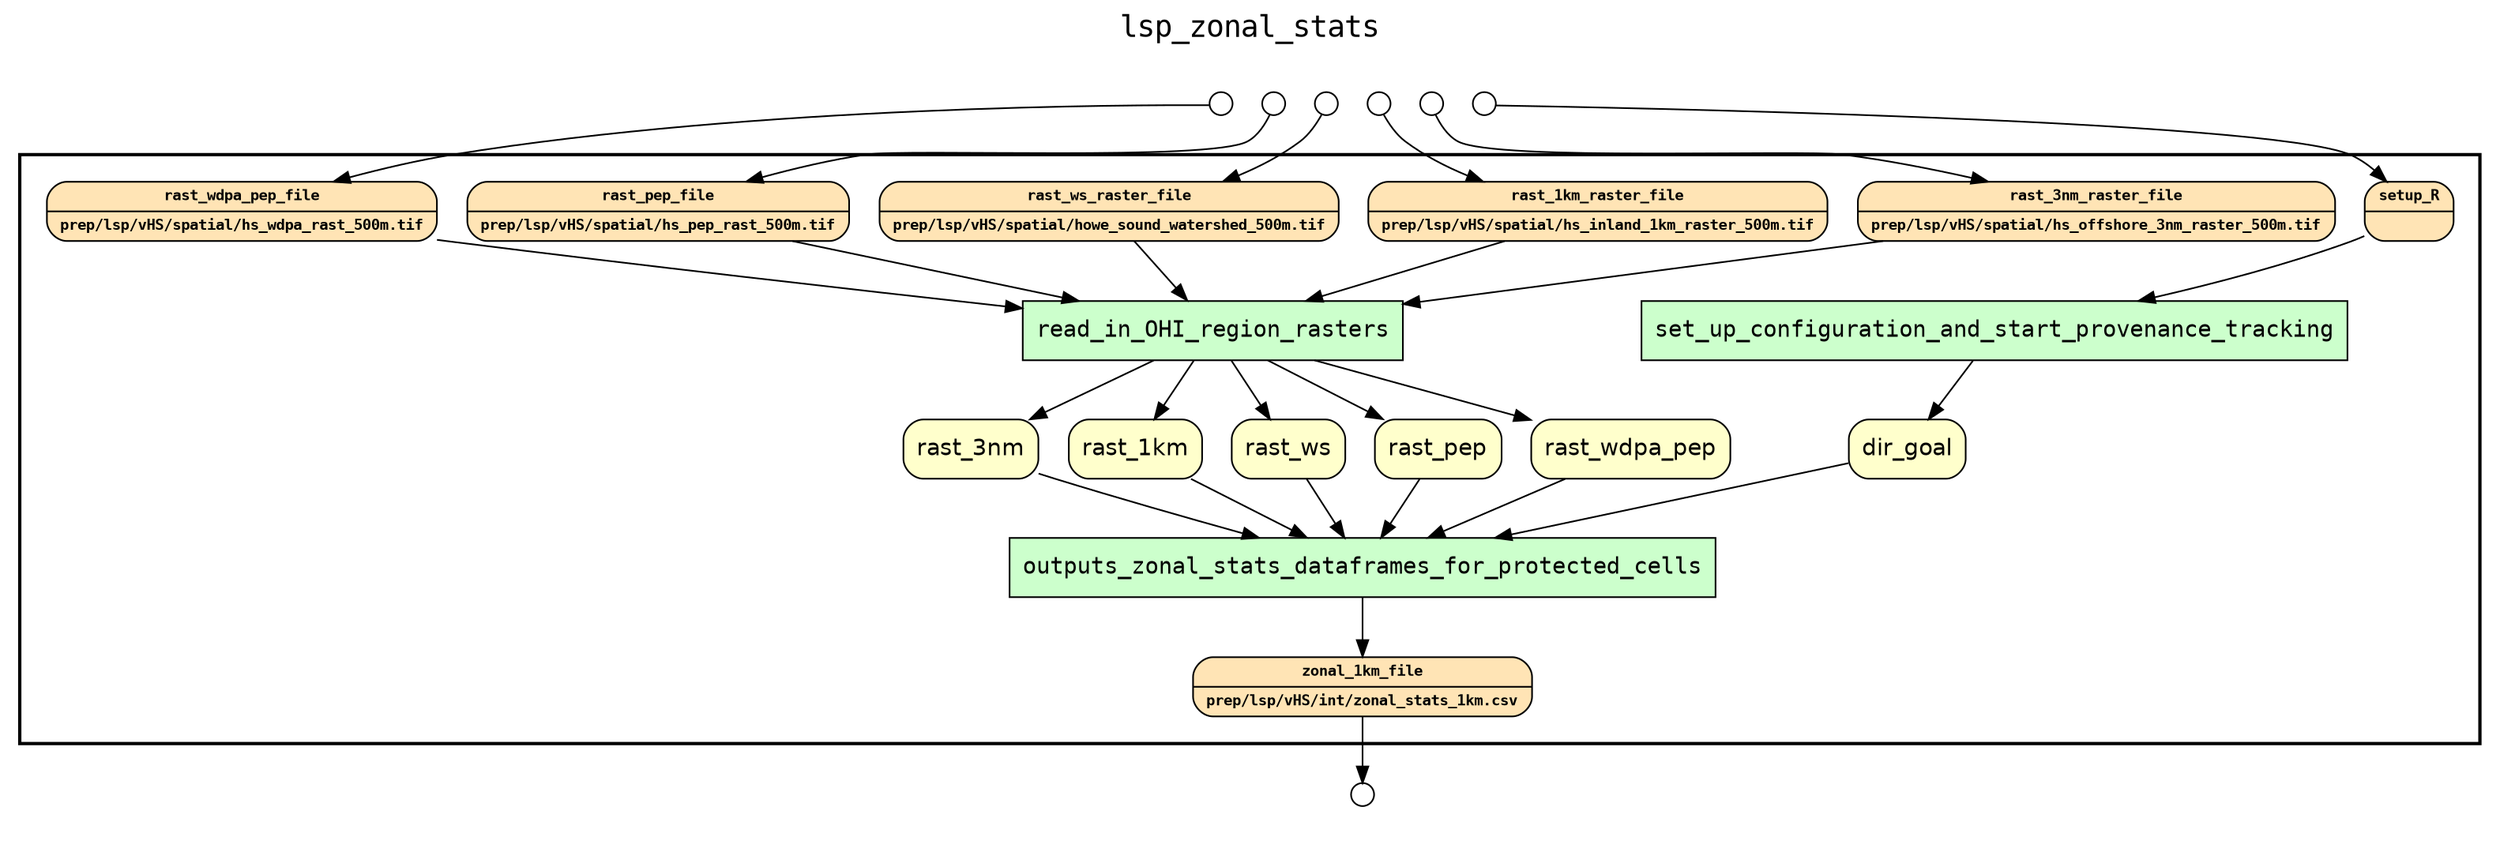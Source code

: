 
digraph yw_data_view {
rankdir=TB
fontname=Courier; fontsize=18; labelloc=t
label="lsp_zonal_stats"
subgraph cluster_workflow { label=""; color=black; penwidth=2
subgraph cluster_workflow_inner { label=""; color=white
node[shape=box style="filled" fillcolor="#CCFFCC" peripheries=1 fontname=Courier]
read_in_OHI_region_rasters
set_up_configuration_and_start_provenance_tracking
outputs_zonal_stats_dataframes_for_protected_cells
node[shape=box style="filled" fillcolor="#CCFFCC" peripheries=1 fontname=Courier]
node[shape=box style="rounded,filled" fillcolor="#FFFFCC" peripheries=1 fontname=Helvetica]
dir_goal
rast_3nm
rast_1km
rast_ws
rast_pep
rast_wdpa_pep
node[shape=box style="rounded,filled" fillcolor="#FFE4B5" peripheries=1 fontname="Courier-Bold" fontsize=9]
setup_R[shape=record rankdir=LR label="{<f0> setup_R |<f1>}"]
rast_3nm_raster_file[shape=record rankdir=LR label="{<f0> rast_3nm_raster_file |<f1>prep/lsp/vHS/spatial/hs_offshore_3nm_raster_500m.tif\l}"]
rast_1km_raster_file[shape=record rankdir=LR label="{<f0> rast_1km_raster_file |<f1>prep/lsp/vHS/spatial/hs_inland_1km_raster_500m.tif\l}"]
rast_ws_raster_file[shape=record rankdir=LR label="{<f0> rast_ws_raster_file |<f1>prep/lsp/vHS/spatial/howe_sound_watershed_500m.tif\l}"]
rast_pep_file[shape=record rankdir=LR label="{<f0> rast_pep_file |<f1>prep/lsp/vHS/spatial/hs_pep_rast_500m.tif\l}"]
rast_wdpa_pep_file[shape=record rankdir=LR label="{<f0> rast_wdpa_pep_file |<f1>prep/lsp/vHS/spatial/hs_wdpa_rast_500m.tif\l}"]
node[shape=box style="rounded,filled" fillcolor="#FFE4B5" peripheries=1 fontname="Courier-Bold" fontsize=9]
zonal_1km_file[shape=record rankdir=LR label="{<f0> zonal_1km_file |<f1>prep/lsp/vHS/int/zonal_stats_1km.csv\l}"]
node[shape=box style="rounded,filled" fillcolor="#FFFFFF" peripheries=1 fontname=Helvetica]
}}
subgraph cluster_inflows { label=""; color=white; penwidth=2
subgraph cluster_inflows_inner { label=""; color=white
node[shape=circle fillcolor="#FFFFFF" peripheries=1 width=0.2]
setup_R_inflow [label=""]
rast_3nm_raster_file_inflow [label=""]
rast_1km_raster_file_inflow [label=""]
rast_ws_raster_file_inflow [label=""]
rast_pep_file_inflow [label=""]
rast_wdpa_pep_file_inflow [label=""]
}}
subgraph cluster_outflows { label=""; color=white; penwidth=2
subgraph cluster_outflows_inner { label=""; color=white
node[shape=circle fillcolor="#FFFFFF" peripheries=1 width=0.2]
zonal_1km_file_outflow [label=""]
}}
rast_ws_raster_file -> read_in_OHI_region_rasters
rast_wdpa_pep -> outputs_zonal_stats_dataframes_for_protected_cells
dir_goal -> outputs_zonal_stats_dataframes_for_protected_cells
rast_pep_file -> read_in_OHI_region_rasters
rast_3nm -> outputs_zonal_stats_dataframes_for_protected_cells
rast_wdpa_pep_file -> read_in_OHI_region_rasters
setup_R -> set_up_configuration_and_start_provenance_tracking
rast_1km -> outputs_zonal_stats_dataframes_for_protected_cells
rast_3nm_raster_file -> read_in_OHI_region_rasters
rast_ws -> outputs_zonal_stats_dataframes_for_protected_cells
rast_1km_raster_file -> read_in_OHI_region_rasters
rast_pep -> outputs_zonal_stats_dataframes_for_protected_cells
set_up_configuration_and_start_provenance_tracking -> dir_goal
read_in_OHI_region_rasters -> rast_3nm
read_in_OHI_region_rasters -> rast_1km
read_in_OHI_region_rasters -> rast_ws
read_in_OHI_region_rasters -> rast_pep
read_in_OHI_region_rasters -> rast_wdpa_pep
outputs_zonal_stats_dataframes_for_protected_cells -> zonal_1km_file
setup_R_inflow -> setup_R
rast_3nm_raster_file_inflow -> rast_3nm_raster_file
rast_1km_raster_file_inflow -> rast_1km_raster_file
rast_ws_raster_file_inflow -> rast_ws_raster_file
rast_pep_file_inflow -> rast_pep_file
rast_wdpa_pep_file_inflow -> rast_wdpa_pep_file
zonal_1km_file -> zonal_1km_file_outflow
}

